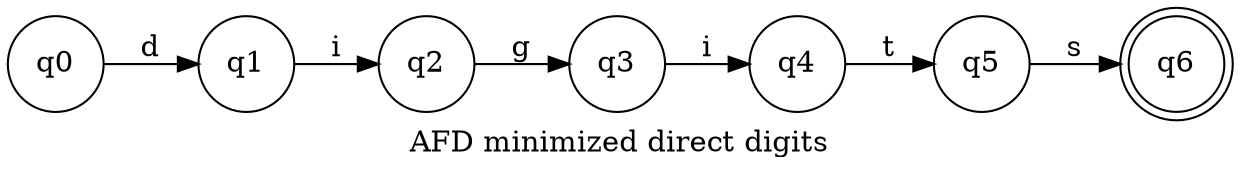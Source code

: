 // AFN
digraph {
	rankdir=LR
	label="AFD minimized direct digits"
	1688050393952 [label=q0 shape=circle]
	1688050394576 [label=q1 shape=circle]
	1688050396496 [label=q2 shape=circle]
	1688050396880 [label=q3 shape=circle]
	1688050396976 [label=q4 shape=circle]
	1688050397360 [label=q5 shape=circle]
	1688050397504 [label=q6 shape=doublecircle]
	1688050397360 -> 1688050397504 [label=s]
	1688050396976 -> 1688050397360 [label=t]
	1688050396880 -> 1688050396976 [label=i]
	1688050396496 -> 1688050396880 [label=g]
	1688050394576 -> 1688050396496 [label=i]
	1688050393952 -> 1688050394576 [label=d]
}
